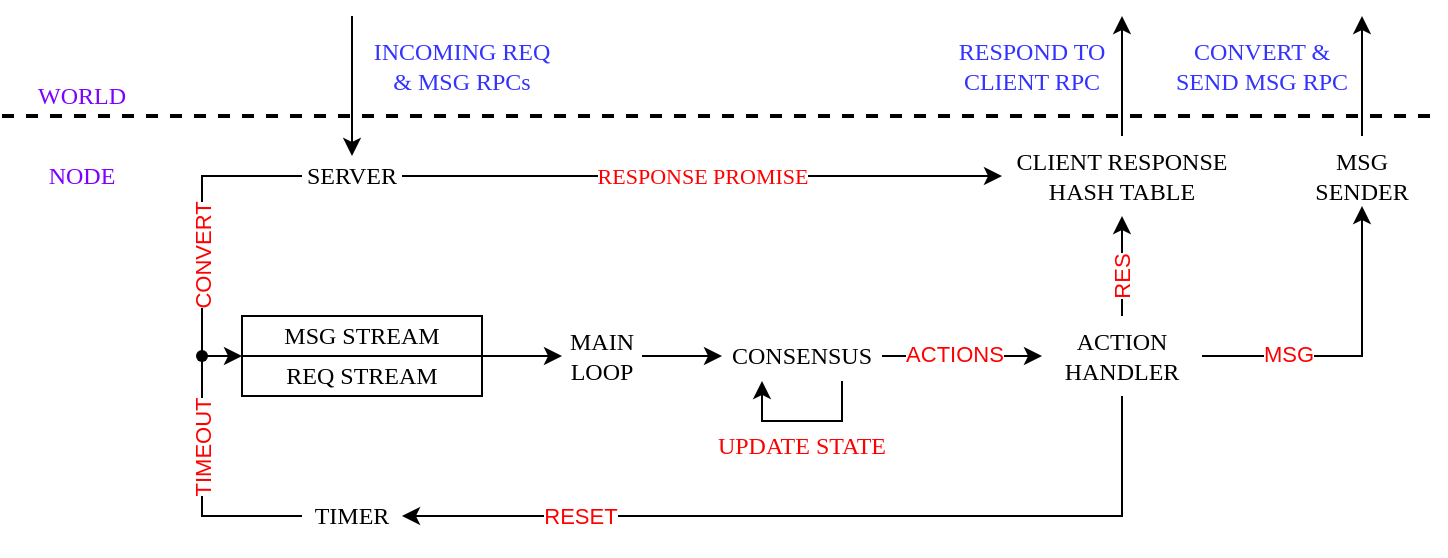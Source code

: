 <mxfile version="21.2.9" type="device">
  <diagram name="Page-1" id="JZkA9TRILaR4p1v6_rER">
    <mxGraphModel dx="954" dy="591" grid="1" gridSize="10" guides="1" tooltips="1" connect="1" arrows="1" fold="1" page="1" pageScale="1" pageWidth="827" pageHeight="1169" math="0" shadow="0">
      <root>
        <mxCell id="0" />
        <mxCell id="1" parent="0" />
        <mxCell id="CLfuMDrshBJl6o2t5jXt-18" style="edgeStyle=orthogonalEdgeStyle;rounded=0;orthogonalLoop=1;jettySize=auto;html=1;exitX=1;exitY=0.5;exitDx=0;exitDy=0;entryX=0;entryY=0.5;entryDx=0;entryDy=0;" parent="1" source="BRn1yeUsOaQLW5uw8jZz-2" target="CLfuMDrshBJl6o2t5jXt-1" edge="1">
          <mxGeometry relative="1" as="geometry" />
        </mxCell>
        <mxCell id="BRn1yeUsOaQLW5uw8jZz-2" value="&lt;font data-font-src=&quot;https://fonts.googleapis.com/css?family=Computer+Modern&quot; style=&quot;font-size: 12px;&quot;&gt;MAIN LOOP&lt;/font&gt;" style="text;html=1;strokeColor=none;fillColor=none;align=center;verticalAlign=middle;whiteSpace=wrap;rounded=0;fontFamily=Computer Modern;fontSource=https%3A%2F%2Ffonts.googleapis.com%2Fcss%3Ffamily%3DComputer%2BModern;fontSize=12;" parent="1" vertex="1">
          <mxGeometry x="360" y="330" width="40" height="40" as="geometry" />
        </mxCell>
        <mxCell id="CLfuMDrshBJl6o2t5jXt-6" style="edgeStyle=orthogonalEdgeStyle;rounded=0;orthogonalLoop=1;jettySize=auto;html=1;exitX=0.5;exitY=1;exitDx=0;exitDy=0;entryX=1;entryY=0.5;entryDx=0;entryDy=0;" parent="1" source="BRn1yeUsOaQLW5uw8jZz-3" target="BRn1yeUsOaQLW5uw8jZz-8" edge="1">
          <mxGeometry relative="1" as="geometry" />
        </mxCell>
        <mxCell id="hZi3n4WkQ5yEn1AbPtqE-3" value="&lt;font color=&quot;#ff0000&quot;&gt;RESET&lt;/font&gt;" style="edgeLabel;html=1;align=center;verticalAlign=middle;resizable=0;points=[];" parent="CLfuMDrshBJl6o2t5jXt-6" vertex="1" connectable="0">
          <mxGeometry x="0.576" relative="1" as="geometry">
            <mxPoint as="offset" />
          </mxGeometry>
        </mxCell>
        <mxCell id="CLfuMDrshBJl6o2t5jXt-23" style="edgeStyle=orthogonalEdgeStyle;rounded=0;orthogonalLoop=1;jettySize=auto;html=1;exitX=0.5;exitY=0;exitDx=0;exitDy=0;entryX=0.5;entryY=1;entryDx=0;entryDy=0;" parent="1" source="BRn1yeUsOaQLW5uw8jZz-3" target="BRn1yeUsOaQLW5uw8jZz-11" edge="1">
          <mxGeometry relative="1" as="geometry" />
        </mxCell>
        <mxCell id="hZi3n4WkQ5yEn1AbPtqE-9" value="&lt;font color=&quot;#ff0000&quot;&gt;RES&lt;/font&gt;" style="edgeLabel;html=1;align=center;verticalAlign=middle;resizable=0;points=[];rotation=-90;" parent="CLfuMDrshBJl6o2t5jXt-23" vertex="1" connectable="0">
          <mxGeometry x="-0.175" y="-2" relative="1" as="geometry">
            <mxPoint x="-2" y="1" as="offset" />
          </mxGeometry>
        </mxCell>
        <mxCell id="CLfuMDrshBJl6o2t5jXt-25" style="edgeStyle=orthogonalEdgeStyle;rounded=0;orthogonalLoop=1;jettySize=auto;html=1;exitX=1;exitY=0.5;exitDx=0;exitDy=0;entryX=0.5;entryY=1;entryDx=0;entryDy=0;" parent="1" source="BRn1yeUsOaQLW5uw8jZz-3" target="BRn1yeUsOaQLW5uw8jZz-12" edge="1">
          <mxGeometry relative="1" as="geometry" />
        </mxCell>
        <mxCell id="hZi3n4WkQ5yEn1AbPtqE-4" value="&lt;font color=&quot;#ff0000&quot;&gt;MSG&lt;/font&gt;" style="edgeLabel;html=1;align=center;verticalAlign=middle;resizable=0;points=[];" parent="CLfuMDrshBJl6o2t5jXt-25" vertex="1" connectable="0">
          <mxGeometry x="-0.448" y="1" relative="1" as="geometry">
            <mxPoint as="offset" />
          </mxGeometry>
        </mxCell>
        <mxCell id="BRn1yeUsOaQLW5uw8jZz-3" value="&lt;font data-font-src=&quot;https://fonts.googleapis.com/css?family=Computer+Modern&quot;&gt;ACTION HANDLER&lt;/font&gt;" style="text;html=1;strokeColor=none;fillColor=none;align=center;verticalAlign=middle;whiteSpace=wrap;rounded=0;fontFamily=Computer Modern;fontSource=https%3A%2F%2Ffonts.googleapis.com%2Fcss%3Ffamily%3DComputer%2BModern;" parent="1" vertex="1">
          <mxGeometry x="600" y="330" width="80" height="40" as="geometry" />
        </mxCell>
        <mxCell id="BRn1yeUsOaQLW5uw8jZz-4" value="&lt;font data-font-src=&quot;https://fonts.googleapis.com/css?family=Computer+Modern&quot;&gt;MSG STREAM&lt;/font&gt;" style="rounded=0;whiteSpace=wrap;html=1;fontFamily=Computer Modern;fontSource=https%3A%2F%2Ffonts.googleapis.com%2Fcss%3Ffamily%3DComputer%2BModern;" parent="1" vertex="1">
          <mxGeometry x="200" y="330" width="120" height="20" as="geometry" />
        </mxCell>
        <mxCell id="BRn1yeUsOaQLW5uw8jZz-5" value="&lt;font data-font-src=&quot;https://fonts.googleapis.com/css?family=Computer+Modern&quot;&gt;REQ STREAM&lt;/font&gt;" style="rounded=0;whiteSpace=wrap;html=1;fontFamily=Computer Modern;fontSource=https%3A%2F%2Ffonts.googleapis.com%2Fcss%3Ffamily%3DComputer%2BModern;" parent="1" vertex="1">
          <mxGeometry x="200" y="350" width="120" height="20" as="geometry" />
        </mxCell>
        <mxCell id="CLfuMDrshBJl6o2t5jXt-14" style="edgeStyle=orthogonalEdgeStyle;rounded=0;orthogonalLoop=1;jettySize=auto;html=1;exitX=0;exitY=0.5;exitDx=0;exitDy=0;entryX=0.5;entryY=1;entryDx=0;entryDy=0;entryPerimeter=0;endArrow=none;endFill=0;" parent="1" source="BRn1yeUsOaQLW5uw8jZz-8" target="CLfuMDrshBJl6o2t5jXt-13" edge="1">
          <mxGeometry relative="1" as="geometry" />
        </mxCell>
        <mxCell id="hZi3n4WkQ5yEn1AbPtqE-2" value="&lt;font color=&quot;#ff0000&quot;&gt;TIMEOUT&lt;/font&gt;" style="edgeLabel;html=1;align=center;verticalAlign=middle;resizable=0;points=[];rotation=-90;" parent="CLfuMDrshBJl6o2t5jXt-14" vertex="1" connectable="0">
          <mxGeometry x="0.292" relative="1" as="geometry">
            <mxPoint as="offset" />
          </mxGeometry>
        </mxCell>
        <mxCell id="BRn1yeUsOaQLW5uw8jZz-8" value="TIMER" style="text;html=1;strokeColor=none;fillColor=none;align=center;verticalAlign=middle;whiteSpace=wrap;rounded=0;fontFamily=Computer Modern;fontSource=https%3A%2F%2Ffonts.googleapis.com%2Fcss%3Ffamily%3DComputer%2BModern;" parent="1" vertex="1">
          <mxGeometry x="230" y="410" width="50" height="40" as="geometry" />
        </mxCell>
        <mxCell id="CLfuMDrshBJl6o2t5jXt-16" style="edgeStyle=orthogonalEdgeStyle;rounded=0;orthogonalLoop=1;jettySize=auto;html=1;exitX=0;exitY=0.5;exitDx=0;exitDy=0;entryX=0.396;entryY=0.438;entryDx=0;entryDy=0;entryPerimeter=0;endArrow=none;endFill=0;" parent="1" source="BRn1yeUsOaQLW5uw8jZz-9" target="CLfuMDrshBJl6o2t5jXt-13" edge="1">
          <mxGeometry relative="1" as="geometry" />
        </mxCell>
        <mxCell id="hZi3n4WkQ5yEn1AbPtqE-1" value="&lt;font color=&quot;#ff0000&quot;&gt;CONVERT&lt;/font&gt;" style="edgeLabel;html=1;align=center;verticalAlign=middle;resizable=0;points=[];rotation=-90;" parent="CLfuMDrshBJl6o2t5jXt-16" vertex="1" connectable="0">
          <mxGeometry x="0.031" y="-2" relative="1" as="geometry">
            <mxPoint x="2" y="18" as="offset" />
          </mxGeometry>
        </mxCell>
        <mxCell id="BRn1yeUsOaQLW5uw8jZz-9" value="SERVER" style="text;html=1;strokeColor=none;fillColor=none;align=center;verticalAlign=middle;whiteSpace=wrap;rounded=0;fontFamily=Computer Modern;fontSource=https%3A%2F%2Ffonts.googleapis.com%2Fcss%3Ffamily%3DComputer%2BModern;" parent="1" vertex="1">
          <mxGeometry x="230" y="240" width="50" height="40" as="geometry" />
        </mxCell>
        <mxCell id="BRn1yeUsOaQLW5uw8jZz-11" value="CLIENT RESPONSE HASH TABLE" style="text;html=1;strokeColor=none;fillColor=none;align=center;verticalAlign=middle;whiteSpace=wrap;rounded=0;fontFamily=Computer Modern;fontSource=https%3A%2F%2Ffonts.googleapis.com%2Fcss%3Ffamily%3DComputer%2BModern;" parent="1" vertex="1">
          <mxGeometry x="580" y="240" width="120" height="40" as="geometry" />
        </mxCell>
        <mxCell id="BRn1yeUsOaQLW5uw8jZz-12" value="MSG SENDER" style="text;html=1;strokeColor=none;fillColor=none;align=center;verticalAlign=middle;whiteSpace=wrap;rounded=0;fontFamily=Computer Modern;fontSource=https%3A%2F%2Ffonts.googleapis.com%2Fcss%3Ffamily%3DComputer%2BModern;" parent="1" vertex="1">
          <mxGeometry x="740" y="245" width="40" height="30" as="geometry" />
        </mxCell>
        <mxCell id="BRn1yeUsOaQLW5uw8jZz-16" value="" style="endArrow=classic;html=1;rounded=0;strokeColor=default;exitX=1;exitY=0;exitDx=0;exitDy=0;fontFamily=Computer Modern;fontSource=https%3A%2F%2Ffonts.googleapis.com%2Fcss%3Ffamily%3DComputer%2BModern;" parent="1" source="BRn1yeUsOaQLW5uw8jZz-5" edge="1">
          <mxGeometry width="50" height="50" relative="1" as="geometry">
            <mxPoint x="320" y="349" as="sourcePoint" />
            <mxPoint x="360" y="350" as="targetPoint" />
            <Array as="points">
              <mxPoint x="350" y="350" />
            </Array>
          </mxGeometry>
        </mxCell>
        <mxCell id="BRn1yeUsOaQLW5uw8jZz-27" value="&lt;font color=&quot;#ff0000&quot;&gt;UPDATE STATE&lt;/font&gt;" style="text;html=1;strokeColor=none;fillColor=none;align=center;verticalAlign=middle;whiteSpace=wrap;rounded=0;fontFamily=Computer Modern;fontSource=https%3A%2F%2Ffonts.googleapis.com%2Fcss%3Ffamily%3DComputer%2BModern;" parent="1" vertex="1">
          <mxGeometry x="430" y="380" width="100" height="30" as="geometry" />
        </mxCell>
        <mxCell id="BRn1yeUsOaQLW5uw8jZz-30" value="RESPONSE PROMISE" style="endArrow=classic;html=1;rounded=0;fontFamily=Computer Modern;fontSource=https%3A%2F%2Ffonts.googleapis.com%2Fcss%3Ffamily%3DComputer%2BModern;exitX=1;exitY=0.5;exitDx=0;exitDy=0;fontColor=#FF0000;" parent="1" source="BRn1yeUsOaQLW5uw8jZz-9" target="BRn1yeUsOaQLW5uw8jZz-11" edge="1">
          <mxGeometry width="50" height="50" relative="1" as="geometry">
            <mxPoint x="80" y="330" as="sourcePoint" />
            <mxPoint x="420" y="250" as="targetPoint" />
          </mxGeometry>
        </mxCell>
        <mxCell id="BRn1yeUsOaQLW5uw8jZz-43" value="&lt;font color=&quot;#3333ff&quot;&gt;CONVERT &amp;amp; SEND MSG RPC&lt;/font&gt;" style="text;html=1;strokeColor=none;fillColor=none;align=center;verticalAlign=middle;whiteSpace=wrap;rounded=0;fontFamily=Computer Modern;fontSource=https%3A%2F%2Ffonts.googleapis.com%2Fcss%3Ffamily%3DComputer%2BModern;" parent="1" vertex="1">
          <mxGeometry x="660" y="190" width="100" height="30" as="geometry" />
        </mxCell>
        <mxCell id="BRn1yeUsOaQLW5uw8jZz-44" value="&lt;font color=&quot;#3333ff&quot;&gt;RESPOND TO CLIENT RPC&lt;/font&gt;" style="text;html=1;strokeColor=none;fillColor=none;align=center;verticalAlign=middle;whiteSpace=wrap;rounded=0;fontFamily=Computer Modern;fontSource=https%3A%2F%2Ffonts.googleapis.com%2Fcss%3Ffamily%3DComputer%2BModern;" parent="1" vertex="1">
          <mxGeometry x="550" y="180" width="90" height="50" as="geometry" />
        </mxCell>
        <mxCell id="BRn1yeUsOaQLW5uw8jZz-45" value="&lt;font color=&quot;#3333ff&quot;&gt;INCOMING REQ &amp;amp; MSG RPCs&lt;/font&gt;" style="text;html=1;strokeColor=none;fillColor=none;align=center;verticalAlign=middle;whiteSpace=wrap;rounded=0;fontFamily=Computer Modern;fontSource=https%3A%2F%2Ffonts.googleapis.com%2Fcss%3Ffamily%3DComputer%2BModern;" parent="1" vertex="1">
          <mxGeometry x="260" y="190" width="100" height="30" as="geometry" />
        </mxCell>
        <mxCell id="CLfuMDrshBJl6o2t5jXt-19" style="edgeStyle=orthogonalEdgeStyle;rounded=0;orthogonalLoop=1;jettySize=auto;html=1;exitX=1;exitY=0.5;exitDx=0;exitDy=0;" parent="1" source="CLfuMDrshBJl6o2t5jXt-1" target="BRn1yeUsOaQLW5uw8jZz-3" edge="1">
          <mxGeometry relative="1" as="geometry" />
        </mxCell>
        <mxCell id="hZi3n4WkQ5yEn1AbPtqE-5" value="&lt;font color=&quot;#ff0000&quot;&gt;ACTIONS&lt;/font&gt;" style="edgeLabel;html=1;align=center;verticalAlign=middle;resizable=0;points=[];" parent="CLfuMDrshBJl6o2t5jXt-19" vertex="1" connectable="0">
          <mxGeometry x="-0.1" y="1" relative="1" as="geometry">
            <mxPoint as="offset" />
          </mxGeometry>
        </mxCell>
        <mxCell id="CLfuMDrshBJl6o2t5jXt-1" value="&lt;font data-font-src=&quot;https://fonts.googleapis.com/css?family=Computer+Modern&quot; style=&quot;font-size: 12px;&quot;&gt;CONSENSUS&lt;/font&gt;" style="text;html=1;strokeColor=none;fillColor=none;align=center;verticalAlign=middle;whiteSpace=wrap;rounded=0;fontFamily=Computer Modern;fontSource=https%3A%2F%2Ffonts.googleapis.com%2Fcss%3Ffamily%3DComputer%2BModern;fontSize=12;" parent="1" vertex="1">
          <mxGeometry x="440" y="337.5" width="80" height="25" as="geometry" />
        </mxCell>
        <mxCell id="CLfuMDrshBJl6o2t5jXt-11" style="edgeStyle=orthogonalEdgeStyle;rounded=0;orthogonalLoop=1;jettySize=auto;html=1;exitX=0.5;exitY=1;exitDx=0;exitDy=0;" parent="1" source="CLfuMDrshBJl6o2t5jXt-1" target="CLfuMDrshBJl6o2t5jXt-1" edge="1">
          <mxGeometry relative="1" as="geometry" />
        </mxCell>
        <mxCell id="CLfuMDrshBJl6o2t5jXt-13" value="" style="shape=waypoint;sketch=0;fillStyle=solid;size=6;pointerEvents=1;points=[];fillColor=none;resizable=0;rotatable=0;perimeter=centerPerimeter;snapToPoint=1;" parent="1" vertex="1">
          <mxGeometry x="170" y="340" width="20" height="20" as="geometry" />
        </mxCell>
        <mxCell id="CLfuMDrshBJl6o2t5jXt-22" value="" style="endArrow=classic;html=1;rounded=0;endFill=1;exitX=0.979;exitY=0.938;exitDx=0;exitDy=0;exitPerimeter=0;entryX=0;entryY=0;entryDx=0;entryDy=0;" parent="1" source="CLfuMDrshBJl6o2t5jXt-13" target="BRn1yeUsOaQLW5uw8jZz-5" edge="1">
          <mxGeometry width="50" height="50" relative="1" as="geometry">
            <mxPoint x="320" y="330" as="sourcePoint" />
            <mxPoint x="370" y="280" as="targetPoint" />
          </mxGeometry>
        </mxCell>
        <mxCell id="CLfuMDrshBJl6o2t5jXt-27" value="" style="endArrow=none;dashed=1;html=1;strokeWidth=2;rounded=0;exitX=0;exitY=0.75;exitDx=0;exitDy=0;" parent="1" source="CLfuMDrshBJl6o2t5jXt-35" edge="1">
          <mxGeometry width="50" height="50" relative="1" as="geometry">
            <mxPoint x="40" y="240" as="sourcePoint" />
            <mxPoint x="800" y="230" as="targetPoint" />
          </mxGeometry>
        </mxCell>
        <mxCell id="CLfuMDrshBJl6o2t5jXt-31" value="" style="endArrow=classic;html=1;rounded=0;" parent="1" edge="1">
          <mxGeometry width="50" height="50" relative="1" as="geometry">
            <mxPoint x="760" y="240" as="sourcePoint" />
            <mxPoint x="760" y="180" as="targetPoint" />
          </mxGeometry>
        </mxCell>
        <mxCell id="CLfuMDrshBJl6o2t5jXt-32" value="" style="endArrow=classic;html=1;rounded=0;" parent="1" edge="1">
          <mxGeometry width="50" height="50" relative="1" as="geometry">
            <mxPoint x="640" y="240" as="sourcePoint" />
            <mxPoint x="640" y="180" as="targetPoint" />
          </mxGeometry>
        </mxCell>
        <mxCell id="CLfuMDrshBJl6o2t5jXt-34" value="" style="endArrow=classic;html=1;rounded=0;" parent="1" edge="1">
          <mxGeometry width="50" height="50" relative="1" as="geometry">
            <mxPoint x="255" y="180" as="sourcePoint" />
            <mxPoint x="255" y="250" as="targetPoint" />
          </mxGeometry>
        </mxCell>
        <mxCell id="CLfuMDrshBJl6o2t5jXt-35" value="&lt;font color=&quot;#7f00ff&quot;&gt;WORLD&lt;/font&gt;" style="text;html=1;strokeColor=none;fillColor=none;align=center;verticalAlign=middle;whiteSpace=wrap;rounded=0;fontFamily=Computer Modern;fontSource=https%3A%2F%2Ffonts.googleapis.com%2Fcss%3Ffamily%3DComputer%2BModern;" parent="1" vertex="1">
          <mxGeometry x="80" y="200" width="80" height="40" as="geometry" />
        </mxCell>
        <mxCell id="CLfuMDrshBJl6o2t5jXt-36" value="&lt;font color=&quot;#7f00ff&quot;&gt;NODE&lt;/font&gt;" style="text;html=1;strokeColor=none;fillColor=none;align=center;verticalAlign=middle;whiteSpace=wrap;rounded=0;fontFamily=Computer Modern;fontSource=https%3A%2F%2Ffonts.googleapis.com%2Fcss%3Ffamily%3DComputer%2BModern;" parent="1" vertex="1">
          <mxGeometry x="80" y="240" width="80" height="40" as="geometry" />
        </mxCell>
        <mxCell id="hZi3n4WkQ5yEn1AbPtqE-7" style="edgeStyle=orthogonalEdgeStyle;rounded=0;orthogonalLoop=1;jettySize=auto;html=1;exitX=0.75;exitY=1;exitDx=0;exitDy=0;entryX=0.25;entryY=1;entryDx=0;entryDy=0;" parent="1" source="CLfuMDrshBJl6o2t5jXt-1" target="CLfuMDrshBJl6o2t5jXt-1" edge="1">
          <mxGeometry relative="1" as="geometry" />
        </mxCell>
      </root>
    </mxGraphModel>
  </diagram>
</mxfile>
